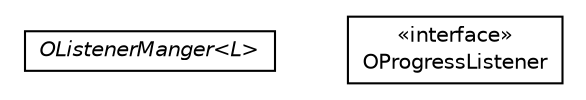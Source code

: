 #!/usr/local/bin/dot
#
# Class diagram 
# Generated by UMLGraph version R5_6-24-gf6e263 (http://www.umlgraph.org/)
#

digraph G {
	edge [fontname="Helvetica",fontsize=10,labelfontname="Helvetica",labelfontsize=10];
	node [fontname="Helvetica",fontsize=10,shape=plaintext];
	nodesep=0.25;
	ranksep=0.5;
	// com.orientechnologies.common.listener.OListenerManger<L>
	c49803 [label=<<table title="com.orientechnologies.common.listener.OListenerManger" border="0" cellborder="1" cellspacing="0" cellpadding="2" port="p" href="./OListenerManger.html">
		<tr><td><table border="0" cellspacing="0" cellpadding="1">
<tr><td align="center" balign="center"><font face="Helvetica-Oblique"> OListenerManger&lt;L&gt; </font></td></tr>
		</table></td></tr>
		</table>>, URL="./OListenerManger.html", fontname="Helvetica", fontcolor="black", fontsize=10.0];
	// com.orientechnologies.common.listener.OProgressListener
	c49804 [label=<<table title="com.orientechnologies.common.listener.OProgressListener" border="0" cellborder="1" cellspacing="0" cellpadding="2" port="p" href="./OProgressListener.html">
		<tr><td><table border="0" cellspacing="0" cellpadding="1">
<tr><td align="center" balign="center"> &#171;interface&#187; </td></tr>
<tr><td align="center" balign="center"> OProgressListener </td></tr>
		</table></td></tr>
		</table>>, URL="./OProgressListener.html", fontname="Helvetica", fontcolor="black", fontsize=10.0];
}

